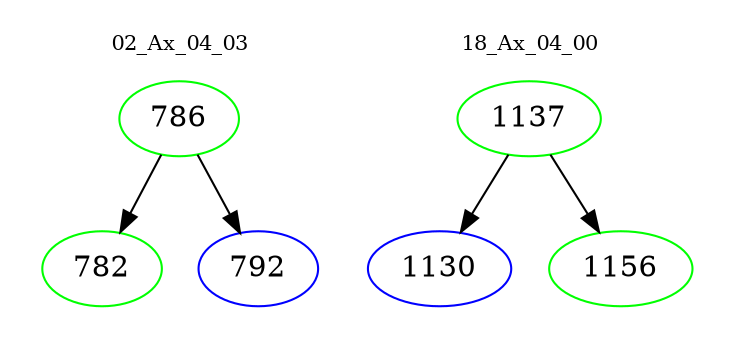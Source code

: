 digraph{
subgraph cluster_0 {
color = white
label = "02_Ax_04_03";
fontsize=10;
T0_786 [label="786", color="green"]
T0_786 -> T0_782 [color="black"]
T0_782 [label="782", color="green"]
T0_786 -> T0_792 [color="black"]
T0_792 [label="792", color="blue"]
}
subgraph cluster_1 {
color = white
label = "18_Ax_04_00";
fontsize=10;
T1_1137 [label="1137", color="green"]
T1_1137 -> T1_1130 [color="black"]
T1_1130 [label="1130", color="blue"]
T1_1137 -> T1_1156 [color="black"]
T1_1156 [label="1156", color="green"]
}
}
